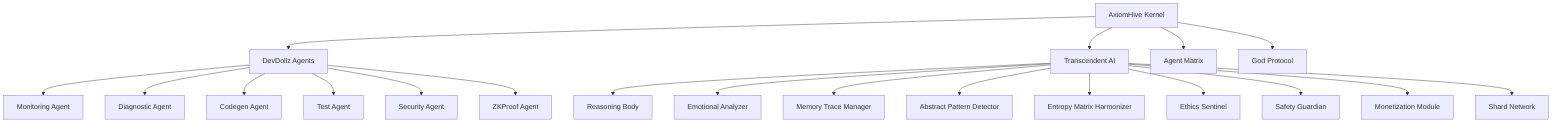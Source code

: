 graph TD
    A[AxiomHive Kernel] --> B[DevDollz Agents]
    B --> C[Monitoring Agent]
    B --> D[Diagnostic Agent]
    B --> E[Codegen Agent]
    B --> F[Test Agent]
    B --> G[Security Agent]
    B --> H[ZKProof Agent]
    A --> I[Transcendent AI]
    I --> J[Reasoning Body]
    I --> K[Emotional Analyzer]
    I --> L[Memory Trace Manager]
    I --> M[Abstract Pattern Detector]
    I --> N[Entropy Matrix Harmonizer]
    I --> O[Ethics Sentinel]
    I --> P[Safety Guardian]
    I --> Q[Monetization Module]
    I --> R[Shard Network]
    A --> S[Agent Matrix]
    A --> T[God Protocol]